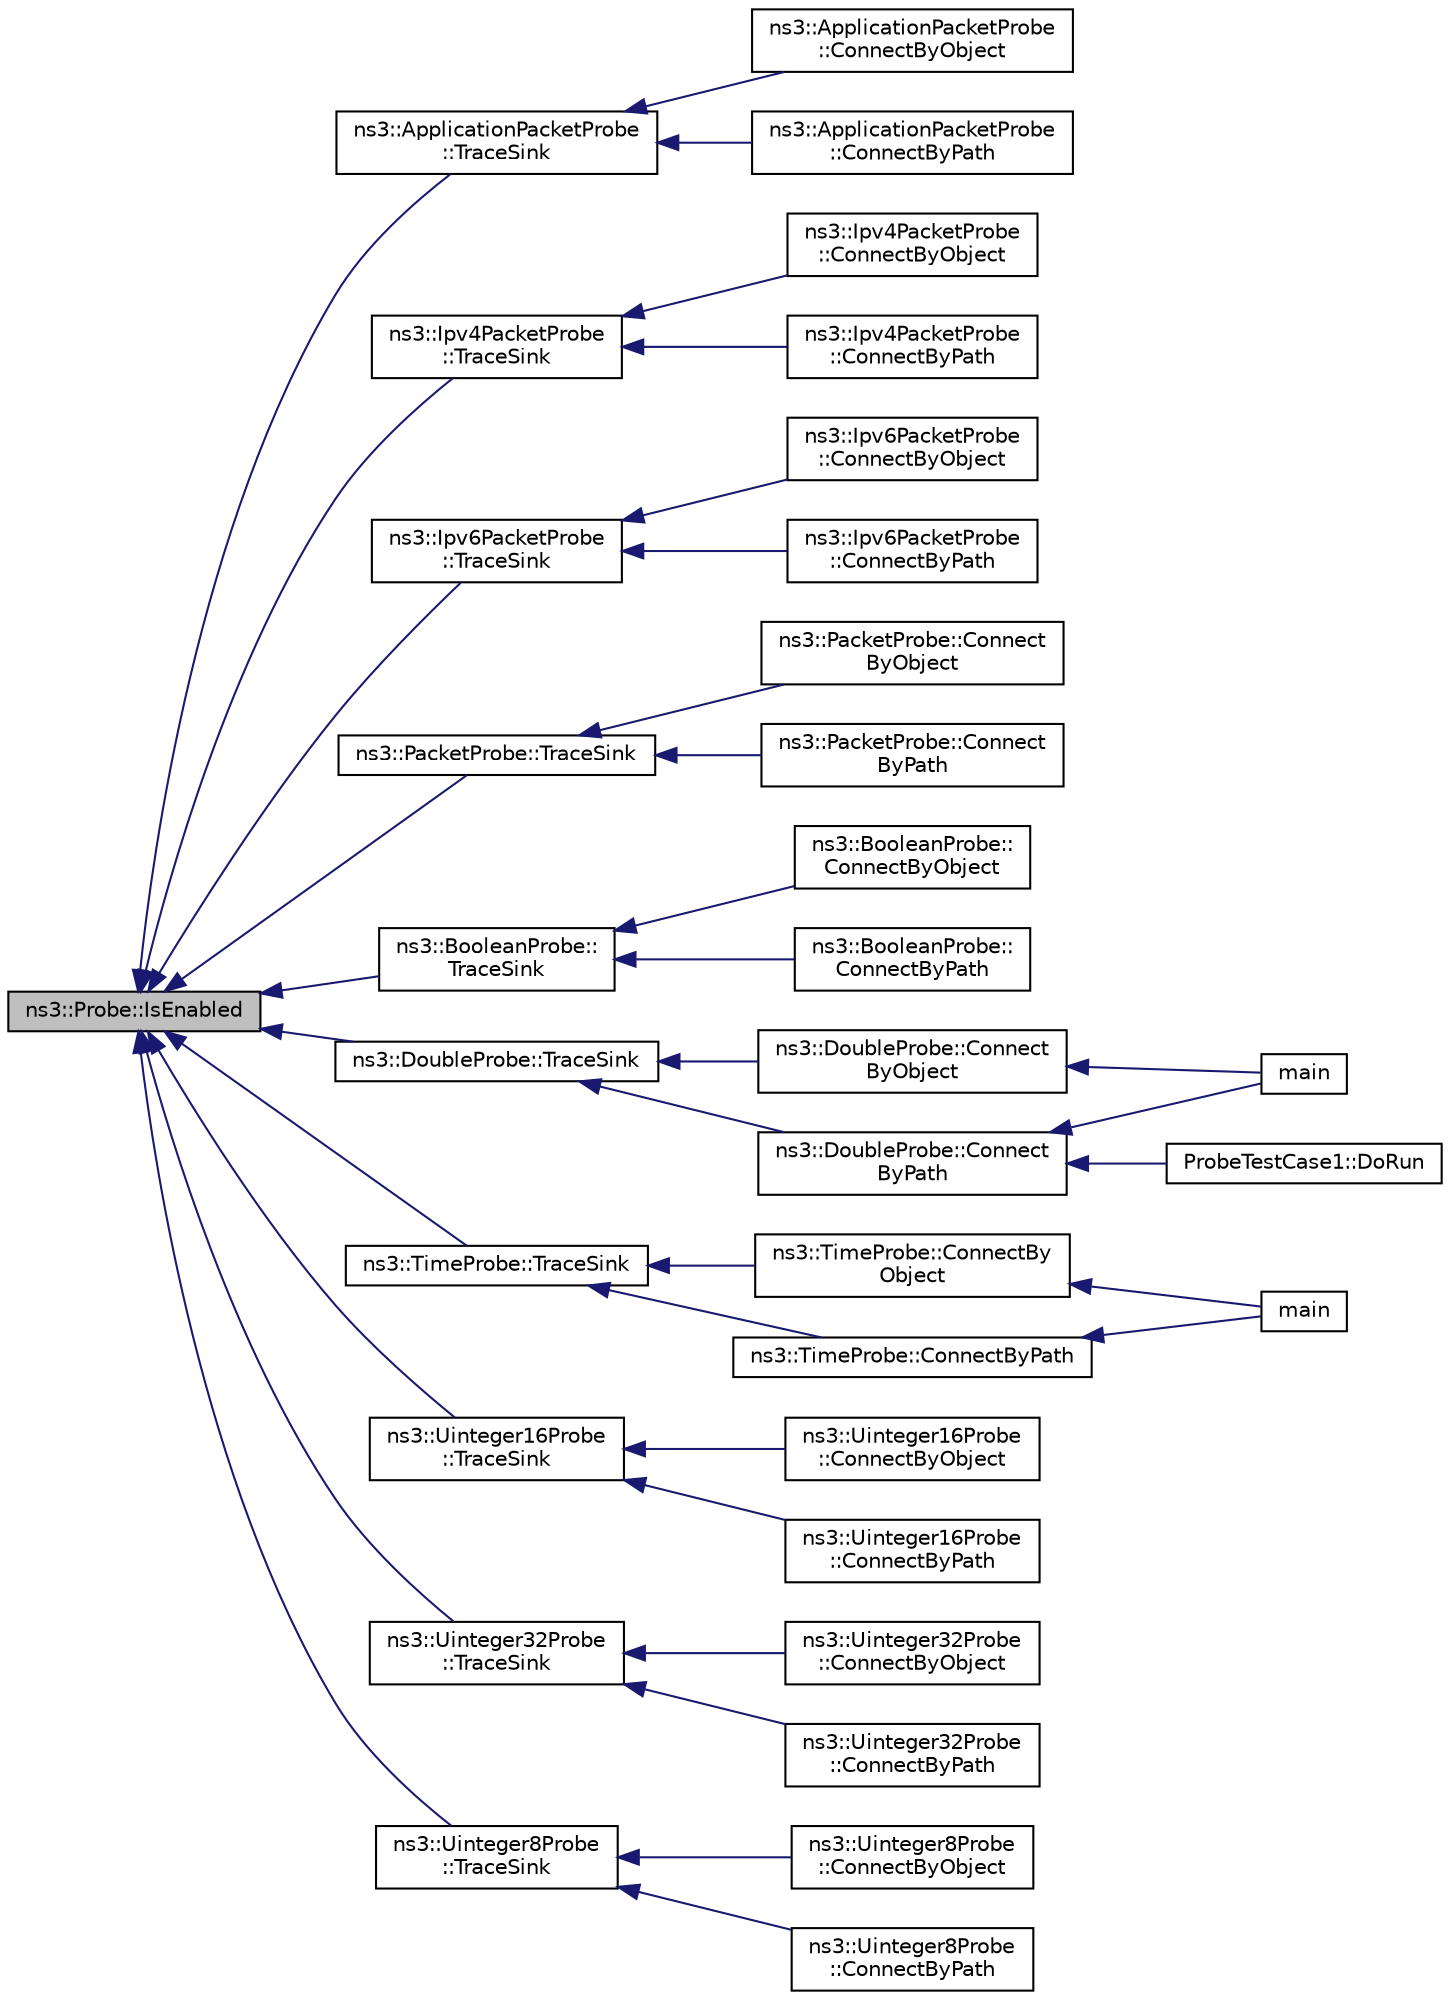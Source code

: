 digraph "ns3::Probe::IsEnabled"
{
  edge [fontname="Helvetica",fontsize="10",labelfontname="Helvetica",labelfontsize="10"];
  node [fontname="Helvetica",fontsize="10",shape=record];
  rankdir="LR";
  Node1 [label="ns3::Probe::IsEnabled",height=0.2,width=0.4,color="black", fillcolor="grey75", style="filled", fontcolor="black"];
  Node1 -> Node2 [dir="back",color="midnightblue",fontsize="10",style="solid"];
  Node2 [label="ns3::ApplicationPacketProbe\l::TraceSink",height=0.2,width=0.4,color="black", fillcolor="white", style="filled",URL="$d6/dfc/classns3_1_1ApplicationPacketProbe.html#ab327ce029e0ee6343952c8ba01d82c3d",tooltip="Method to connect to an underlying ns3::TraceSource with arguments of type Ptr<const Packet> and cons..."];
  Node2 -> Node3 [dir="back",color="midnightblue",fontsize="10",style="solid"];
  Node3 [label="ns3::ApplicationPacketProbe\l::ConnectByObject",height=0.2,width=0.4,color="black", fillcolor="white", style="filled",URL="$d6/dfc/classns3_1_1ApplicationPacketProbe.html#a9f2ee434c1e2aa67a3da20c4c44eccc7",tooltip="connect to a trace source attribute provided by a given object "];
  Node2 -> Node4 [dir="back",color="midnightblue",fontsize="10",style="solid"];
  Node4 [label="ns3::ApplicationPacketProbe\l::ConnectByPath",height=0.2,width=0.4,color="black", fillcolor="white", style="filled",URL="$d6/dfc/classns3_1_1ApplicationPacketProbe.html#a0752c9821f165dea42c7d79080d16825",tooltip="connect to a trace source provided by a config path "];
  Node1 -> Node5 [dir="back",color="midnightblue",fontsize="10",style="solid"];
  Node5 [label="ns3::Ipv4PacketProbe\l::TraceSink",height=0.2,width=0.4,color="black", fillcolor="white", style="filled",URL="$d0/dd5/classns3_1_1Ipv4PacketProbe.html#a9ce810cb56c35a6549000618e8436eca",tooltip="Method to connect to an underlying ns3::TraceSource with arguments of type Ptr<const Packet>..."];
  Node5 -> Node6 [dir="back",color="midnightblue",fontsize="10",style="solid"];
  Node6 [label="ns3::Ipv4PacketProbe\l::ConnectByObject",height=0.2,width=0.4,color="black", fillcolor="white", style="filled",URL="$d0/dd5/classns3_1_1Ipv4PacketProbe.html#aa143604f9e79ffa3aca634a05456f90d",tooltip="connect to a trace source attribute provided by a given object "];
  Node5 -> Node7 [dir="back",color="midnightblue",fontsize="10",style="solid"];
  Node7 [label="ns3::Ipv4PacketProbe\l::ConnectByPath",height=0.2,width=0.4,color="black", fillcolor="white", style="filled",URL="$d0/dd5/classns3_1_1Ipv4PacketProbe.html#a9369efa232346b76cdd3e8c51b3e8e9b",tooltip="connect to a trace source provided by a config path "];
  Node1 -> Node8 [dir="back",color="midnightblue",fontsize="10",style="solid"];
  Node8 [label="ns3::Ipv6PacketProbe\l::TraceSink",height=0.2,width=0.4,color="black", fillcolor="white", style="filled",URL="$d6/d2c/classns3_1_1Ipv6PacketProbe.html#a4a45afbe38699ca6cf3082bdbd1a0579",tooltip="Method to connect to an underlying ns3::TraceSource with arguments of type Ptr<const Packet>..."];
  Node8 -> Node9 [dir="back",color="midnightblue",fontsize="10",style="solid"];
  Node9 [label="ns3::Ipv6PacketProbe\l::ConnectByObject",height=0.2,width=0.4,color="black", fillcolor="white", style="filled",URL="$d6/d2c/classns3_1_1Ipv6PacketProbe.html#ae678d5328186c457ff68dccb88b6d24f",tooltip="connect to a trace source attribute provided by a given object "];
  Node8 -> Node10 [dir="back",color="midnightblue",fontsize="10",style="solid"];
  Node10 [label="ns3::Ipv6PacketProbe\l::ConnectByPath",height=0.2,width=0.4,color="black", fillcolor="white", style="filled",URL="$d6/d2c/classns3_1_1Ipv6PacketProbe.html#aef98bcfb1fb84491f91748400b414e63",tooltip="connect to a trace source provided by a config path "];
  Node1 -> Node11 [dir="back",color="midnightblue",fontsize="10",style="solid"];
  Node11 [label="ns3::PacketProbe::TraceSink",height=0.2,width=0.4,color="black", fillcolor="white", style="filled",URL="$dc/d46/classns3_1_1PacketProbe.html#a8652b4d973d5702b88161ed2b129eb5e",tooltip="Method to connect to an underlying ns3::TraceSource with arguments of type Ptr<const Packet> ..."];
  Node11 -> Node12 [dir="back",color="midnightblue",fontsize="10",style="solid"];
  Node12 [label="ns3::PacketProbe::Connect\lByObject",height=0.2,width=0.4,color="black", fillcolor="white", style="filled",URL="$dc/d46/classns3_1_1PacketProbe.html#a2174e6125949d5d7c240eba50d9bbe82",tooltip="connect to a trace source attribute provided by a given object "];
  Node11 -> Node13 [dir="back",color="midnightblue",fontsize="10",style="solid"];
  Node13 [label="ns3::PacketProbe::Connect\lByPath",height=0.2,width=0.4,color="black", fillcolor="white", style="filled",URL="$dc/d46/classns3_1_1PacketProbe.html#a9cec685e050a759da9fcbb1f20945b10",tooltip="connect to a trace source provided by a config path "];
  Node1 -> Node14 [dir="back",color="midnightblue",fontsize="10",style="solid"];
  Node14 [label="ns3::BooleanProbe::\lTraceSink",height=0.2,width=0.4,color="black", fillcolor="white", style="filled",URL="$d0/d82/classns3_1_1BooleanProbe.html#a6b8ae4c655dfaff4e6a7de20680fa3a0",tooltip="Method to connect to an underlying ns3::TraceSource of type bool. "];
  Node14 -> Node15 [dir="back",color="midnightblue",fontsize="10",style="solid"];
  Node15 [label="ns3::BooleanProbe::\lConnectByObject",height=0.2,width=0.4,color="black", fillcolor="white", style="filled",URL="$d0/d82/classns3_1_1BooleanProbe.html#ad5a3da511dcd332c0fd1cddeadf8fd5d",tooltip="connect to a trace source attribute provided by a given object "];
  Node14 -> Node16 [dir="back",color="midnightblue",fontsize="10",style="solid"];
  Node16 [label="ns3::BooleanProbe::\lConnectByPath",height=0.2,width=0.4,color="black", fillcolor="white", style="filled",URL="$d0/d82/classns3_1_1BooleanProbe.html#af6e8114003bfeacefb0a45168d470d79",tooltip="connect to a trace source provided by a config path "];
  Node1 -> Node17 [dir="back",color="midnightblue",fontsize="10",style="solid"];
  Node17 [label="ns3::DoubleProbe::TraceSink",height=0.2,width=0.4,color="black", fillcolor="white", style="filled",URL="$da/d26/classns3_1_1DoubleProbe.html#a691ff6f20c11588e5e3af4321cb0f6b5",tooltip="Method to connect to an underlying ns3::TraceSource of type double. "];
  Node17 -> Node18 [dir="back",color="midnightblue",fontsize="10",style="solid"];
  Node18 [label="ns3::DoubleProbe::Connect\lByObject",height=0.2,width=0.4,color="black", fillcolor="white", style="filled",URL="$da/d26/classns3_1_1DoubleProbe.html#a595c0fdc7e7c2e466cc8e9fc847580b0",tooltip="connect to a trace source attribute provided by a given object "];
  Node18 -> Node19 [dir="back",color="midnightblue",fontsize="10",style="solid"];
  Node19 [label="main",height=0.2,width=0.4,color="black", fillcolor="white", style="filled",URL="$d5/dab/double-probe-example_8cc.html#a0ddf1224851353fc92bfbff6f499fa97"];
  Node17 -> Node20 [dir="back",color="midnightblue",fontsize="10",style="solid"];
  Node20 [label="ns3::DoubleProbe::Connect\lByPath",height=0.2,width=0.4,color="black", fillcolor="white", style="filled",URL="$da/d26/classns3_1_1DoubleProbe.html#a0f34962630dbb3af28c74c8b517824a7",tooltip="connect to a trace source provided by a config path "];
  Node20 -> Node19 [dir="back",color="midnightblue",fontsize="10",style="solid"];
  Node20 -> Node21 [dir="back",color="midnightblue",fontsize="10",style="solid"];
  Node21 [label="ProbeTestCase1::DoRun",height=0.2,width=0.4,color="black", fillcolor="white", style="filled",URL="$d7/d4a/classProbeTestCase1.html#a57e92e894f2e6df869238e25f09d7c9a",tooltip="Implementation to actually run this TestCase. "];
  Node1 -> Node22 [dir="back",color="midnightblue",fontsize="10",style="solid"];
  Node22 [label="ns3::TimeProbe::TraceSink",height=0.2,width=0.4,color="black", fillcolor="white", style="filled",URL="$d1/d0e/classns3_1_1TimeProbe.html#ac9f1814c0ed93f901d67fe6a08f0a7f4",tooltip="Method to connect to an underlying ns3::TraceSource of type Time. "];
  Node22 -> Node23 [dir="back",color="midnightblue",fontsize="10",style="solid"];
  Node23 [label="ns3::TimeProbe::ConnectBy\lObject",height=0.2,width=0.4,color="black", fillcolor="white", style="filled",URL="$d1/d0e/classns3_1_1TimeProbe.html#a01778c1013aca0788e98085fc86ab136",tooltip="connect to a trace source attribute provided by a given object "];
  Node23 -> Node24 [dir="back",color="midnightblue",fontsize="10",style="solid"];
  Node24 [label="main",height=0.2,width=0.4,color="black", fillcolor="white", style="filled",URL="$da/daf/time-probe-example_8cc.html#a0ddf1224851353fc92bfbff6f499fa97"];
  Node22 -> Node25 [dir="back",color="midnightblue",fontsize="10",style="solid"];
  Node25 [label="ns3::TimeProbe::ConnectByPath",height=0.2,width=0.4,color="black", fillcolor="white", style="filled",URL="$d1/d0e/classns3_1_1TimeProbe.html#a537eb677001130b775c926e2432ad84e",tooltip="connect to a trace source provided by a config path "];
  Node25 -> Node24 [dir="back",color="midnightblue",fontsize="10",style="solid"];
  Node1 -> Node26 [dir="back",color="midnightblue",fontsize="10",style="solid"];
  Node26 [label="ns3::Uinteger16Probe\l::TraceSink",height=0.2,width=0.4,color="black", fillcolor="white", style="filled",URL="$d0/db7/classns3_1_1Uinteger16Probe.html#a50cca57a663bfed80b890d0954157a2c",tooltip="Method to connect to an underlying ns3::TraceSource of type uint16_t. "];
  Node26 -> Node27 [dir="back",color="midnightblue",fontsize="10",style="solid"];
  Node27 [label="ns3::Uinteger16Probe\l::ConnectByObject",height=0.2,width=0.4,color="black", fillcolor="white", style="filled",URL="$d0/db7/classns3_1_1Uinteger16Probe.html#abcda2c08c530e06129d50a8ea06c145e",tooltip="connect to a trace source attribute provided by a given object "];
  Node26 -> Node28 [dir="back",color="midnightblue",fontsize="10",style="solid"];
  Node28 [label="ns3::Uinteger16Probe\l::ConnectByPath",height=0.2,width=0.4,color="black", fillcolor="white", style="filled",URL="$d0/db7/classns3_1_1Uinteger16Probe.html#aada9bd9beb9145df7e5b8d1e1e97d95b",tooltip="connect to a trace source provided by a config path "];
  Node1 -> Node29 [dir="back",color="midnightblue",fontsize="10",style="solid"];
  Node29 [label="ns3::Uinteger32Probe\l::TraceSink",height=0.2,width=0.4,color="black", fillcolor="white", style="filled",URL="$d8/de3/classns3_1_1Uinteger32Probe.html#a8cc7f06e38d23dea37e2f2045a5d43a1",tooltip="Method to connect to an underlying ns3::TraceSource of type uint32_t. "];
  Node29 -> Node30 [dir="back",color="midnightblue",fontsize="10",style="solid"];
  Node30 [label="ns3::Uinteger32Probe\l::ConnectByObject",height=0.2,width=0.4,color="black", fillcolor="white", style="filled",URL="$d8/de3/classns3_1_1Uinteger32Probe.html#ae3e435009ce0d5fd70142a7341f5b979",tooltip="connect to a trace source attribute provided by a given object "];
  Node29 -> Node31 [dir="back",color="midnightblue",fontsize="10",style="solid"];
  Node31 [label="ns3::Uinteger32Probe\l::ConnectByPath",height=0.2,width=0.4,color="black", fillcolor="white", style="filled",URL="$d8/de3/classns3_1_1Uinteger32Probe.html#a3b81bb7d6ab54bad196c9c90823aed08",tooltip="connect to a trace source provided by a config path "];
  Node1 -> Node32 [dir="back",color="midnightblue",fontsize="10",style="solid"];
  Node32 [label="ns3::Uinteger8Probe\l::TraceSink",height=0.2,width=0.4,color="black", fillcolor="white", style="filled",URL="$d3/d2b/classns3_1_1Uinteger8Probe.html#a99700b6a54ea9f2c672668a7fac53cfb",tooltip="Method to connect to an underlying ns3::TraceSource of type uint8_t. "];
  Node32 -> Node33 [dir="back",color="midnightblue",fontsize="10",style="solid"];
  Node33 [label="ns3::Uinteger8Probe\l::ConnectByObject",height=0.2,width=0.4,color="black", fillcolor="white", style="filled",URL="$d3/d2b/classns3_1_1Uinteger8Probe.html#a92f2aba0dd1892e9d2cf8929bf586b4a",tooltip="connect to a trace source attribute provided by a given object "];
  Node32 -> Node34 [dir="back",color="midnightblue",fontsize="10",style="solid"];
  Node34 [label="ns3::Uinteger8Probe\l::ConnectByPath",height=0.2,width=0.4,color="black", fillcolor="white", style="filled",URL="$d3/d2b/classns3_1_1Uinteger8Probe.html#a0628446588b4c495946af78962a5dd0c",tooltip="connect to a trace source provided by a config path "];
}
